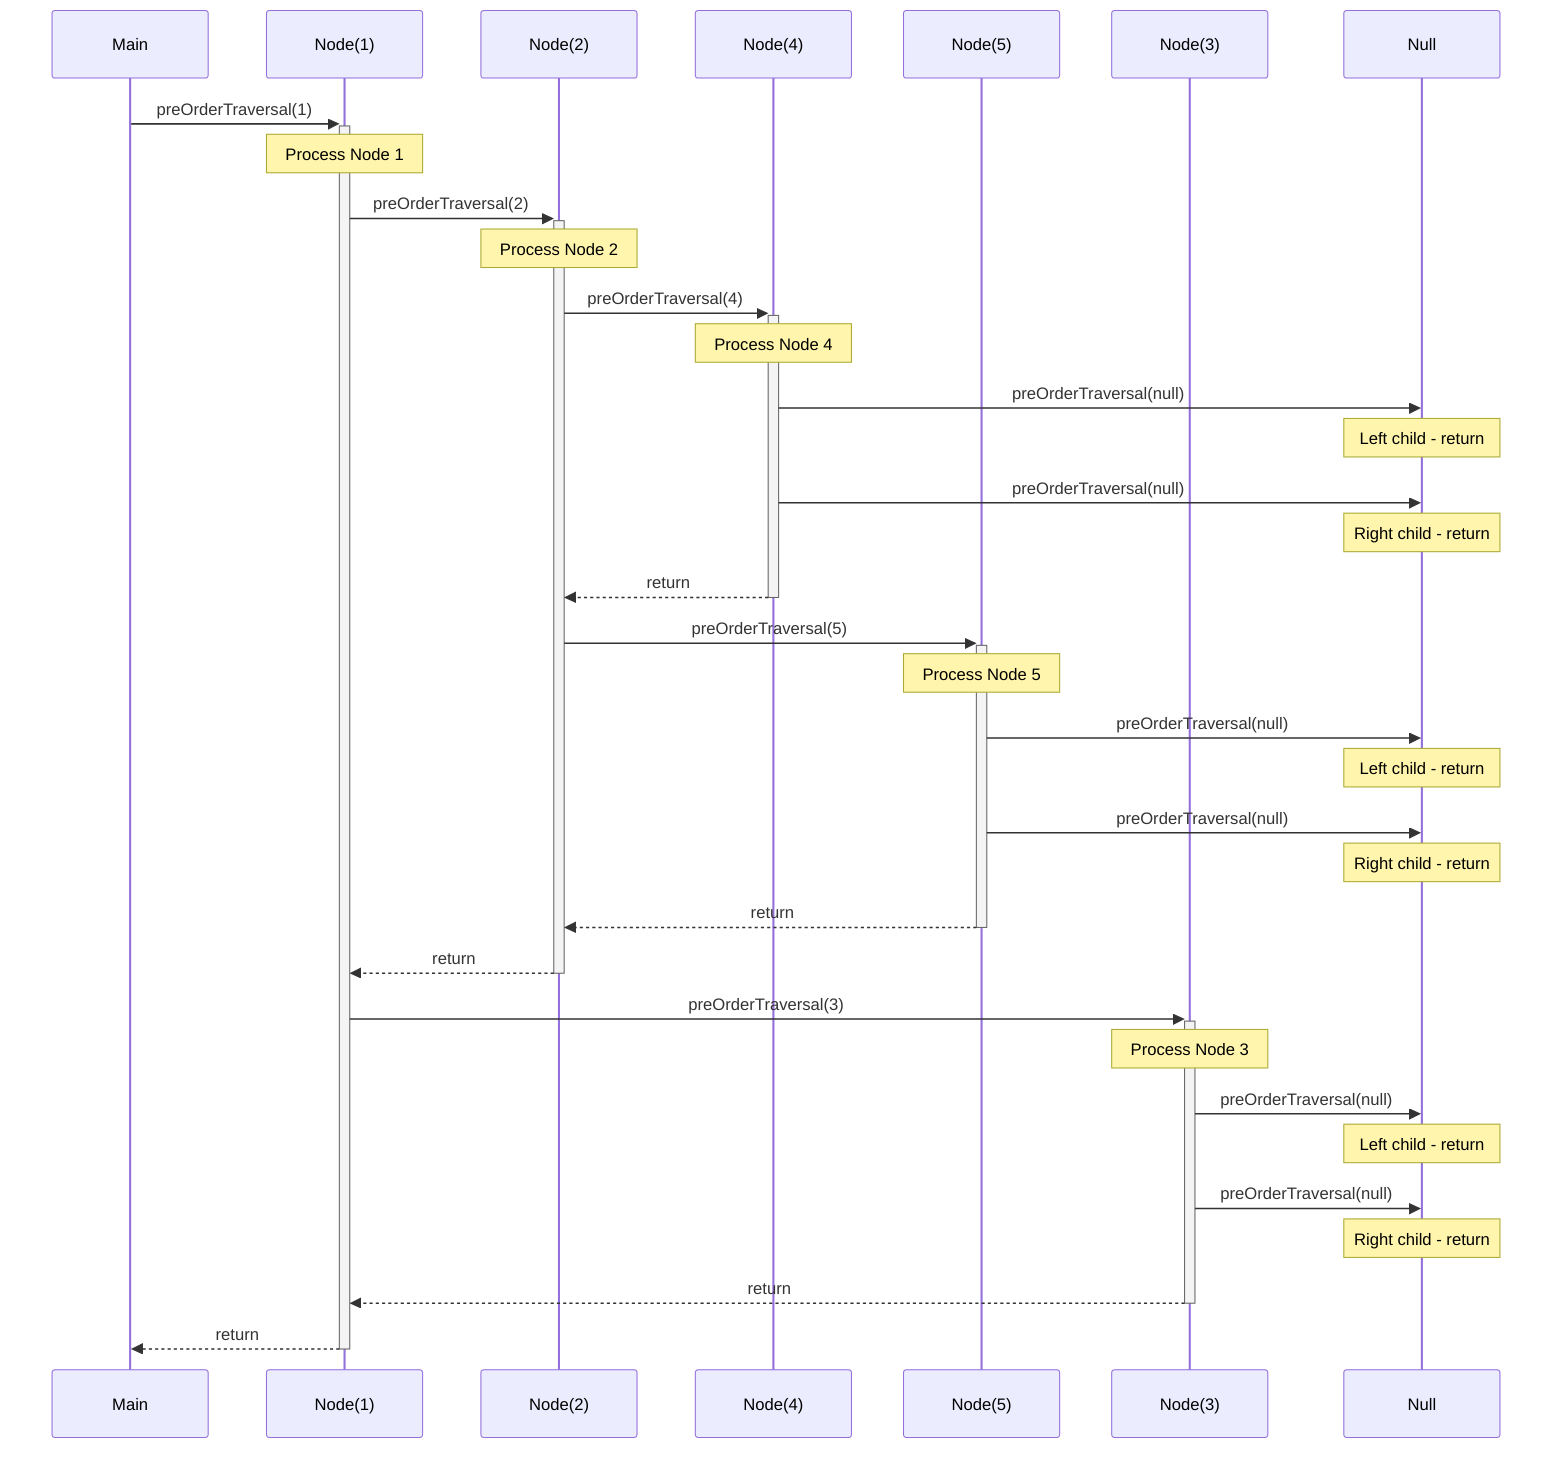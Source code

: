 sequenceDiagram
    participant M as Main
    participant N1 as Node(1)
    participant N2 as Node(2)
    participant N4 as Node(4)
    participant N5 as Node(5)
    participant N3 as Node(3)
    participant Null as Null

    M->>+N1: preOrderTraversal(1)
    Note over N1: Process Node 1
    
    N1->>+N2: preOrderTraversal(2)
    Note over N2: Process Node 2
    
    N2->>+N4: preOrderTraversal(4)
    Note over N4: Process Node 4
    
    N4->>Null: preOrderTraversal(null)
    Note over Null: Left child - return
    N4->>Null: preOrderTraversal(null)
    Note over Null: Right child - return
    N4-->>-N2: return
    
    N2->>+N5: preOrderTraversal(5)
    Note over N5: Process Node 5
    
    N5->>Null: preOrderTraversal(null)
    Note over Null: Left child - return
    N5->>Null: preOrderTraversal(null)
    Note over Null: Right child - return
    N5-->>-N2: return
    
    N2-->>-N1: return
    
    N1->>+N3: preOrderTraversal(3)
    Note over N3: Process Node 3
    
    N3->>Null: preOrderTraversal(null)
    Note over Null: Left child - return
    N3->>Null: preOrderTraversal(null)
    Note over Null: Right child - return
    N3-->>-N1: return
    
    N1-->>-M: return